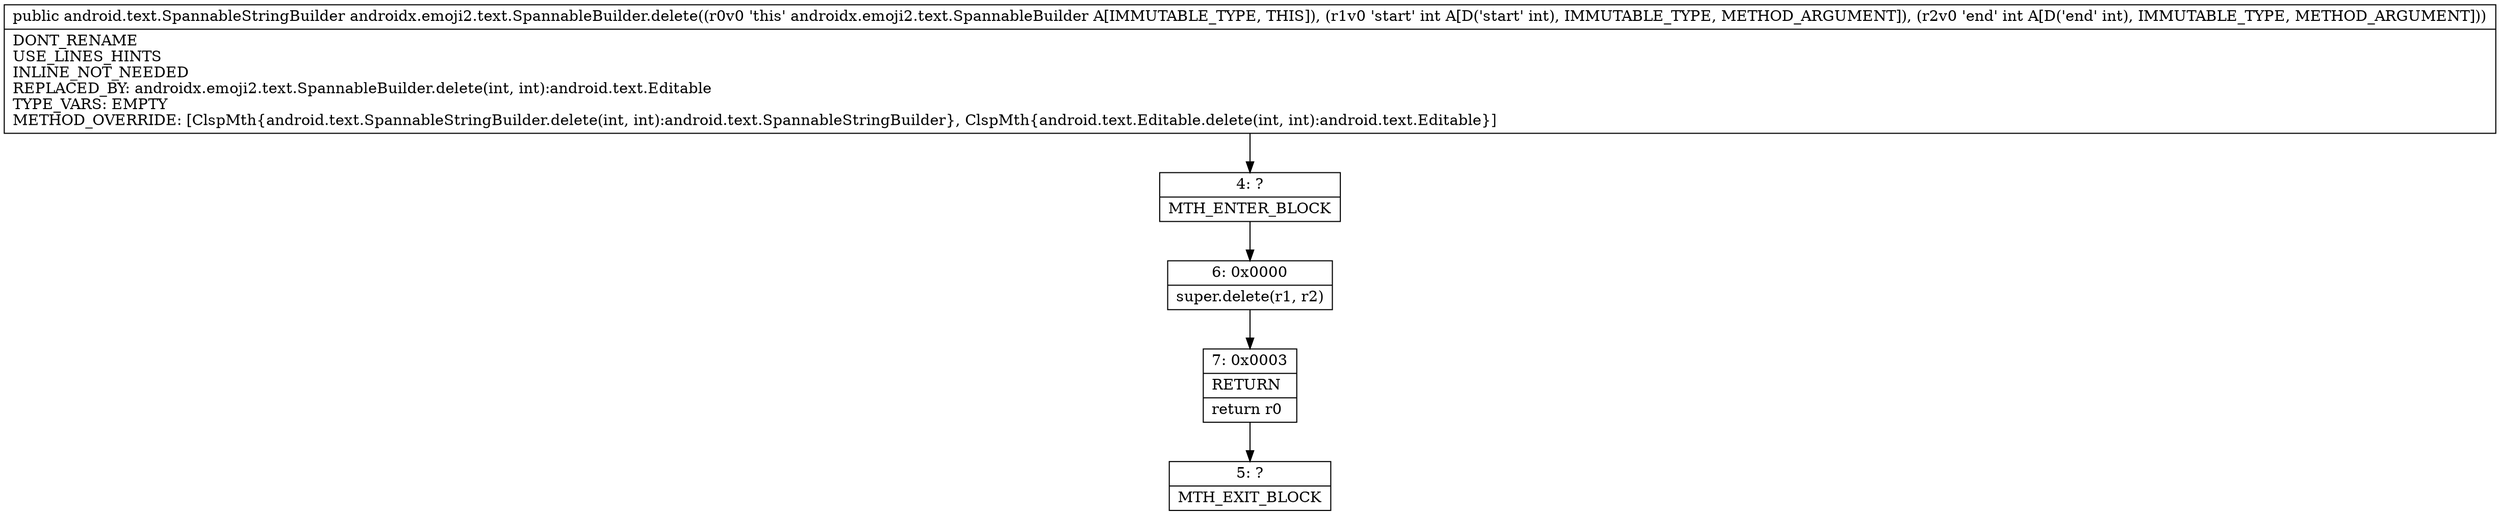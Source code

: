 digraph "CFG forandroidx.emoji2.text.SpannableBuilder.delete(II)Landroid\/text\/SpannableStringBuilder;" {
Node_4 [shape=record,label="{4\:\ ?|MTH_ENTER_BLOCK\l}"];
Node_6 [shape=record,label="{6\:\ 0x0000|super.delete(r1, r2)\l}"];
Node_7 [shape=record,label="{7\:\ 0x0003|RETURN\l|return r0\l}"];
Node_5 [shape=record,label="{5\:\ ?|MTH_EXIT_BLOCK\l}"];
MethodNode[shape=record,label="{public android.text.SpannableStringBuilder androidx.emoji2.text.SpannableBuilder.delete((r0v0 'this' androidx.emoji2.text.SpannableBuilder A[IMMUTABLE_TYPE, THIS]), (r1v0 'start' int A[D('start' int), IMMUTABLE_TYPE, METHOD_ARGUMENT]), (r2v0 'end' int A[D('end' int), IMMUTABLE_TYPE, METHOD_ARGUMENT]))  | DONT_RENAME\lUSE_LINES_HINTS\lINLINE_NOT_NEEDED\lREPLACED_BY: androidx.emoji2.text.SpannableBuilder.delete(int, int):android.text.Editable\lTYPE_VARS: EMPTY\lMETHOD_OVERRIDE: [ClspMth\{android.text.SpannableStringBuilder.delete(int, int):android.text.SpannableStringBuilder\}, ClspMth\{android.text.Editable.delete(int, int):android.text.Editable\}]\l}"];
MethodNode -> Node_4;Node_4 -> Node_6;
Node_6 -> Node_7;
Node_7 -> Node_5;
}

